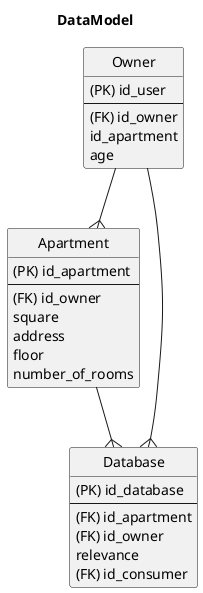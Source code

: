 @startuml

title DataModel

hide circle

entity "Owner" as owner {
    (PK) id_user
    --
    (FK) id_owner
    id_apartment
    age
}

entity "Apartment" as apartment {
    (PK) id_apartment
    --
    (FK) id_owner
    square
    address
    floor
    number_of_rooms
}

entity "Database" as database {
    (PK) id_database
    --
    (FK) id_apartment
    (FK) id_owner
    relevance
    (FK) id_consumer    
}


owner --{ apartment
apartment --{ database
owner --{ database

@enduml
